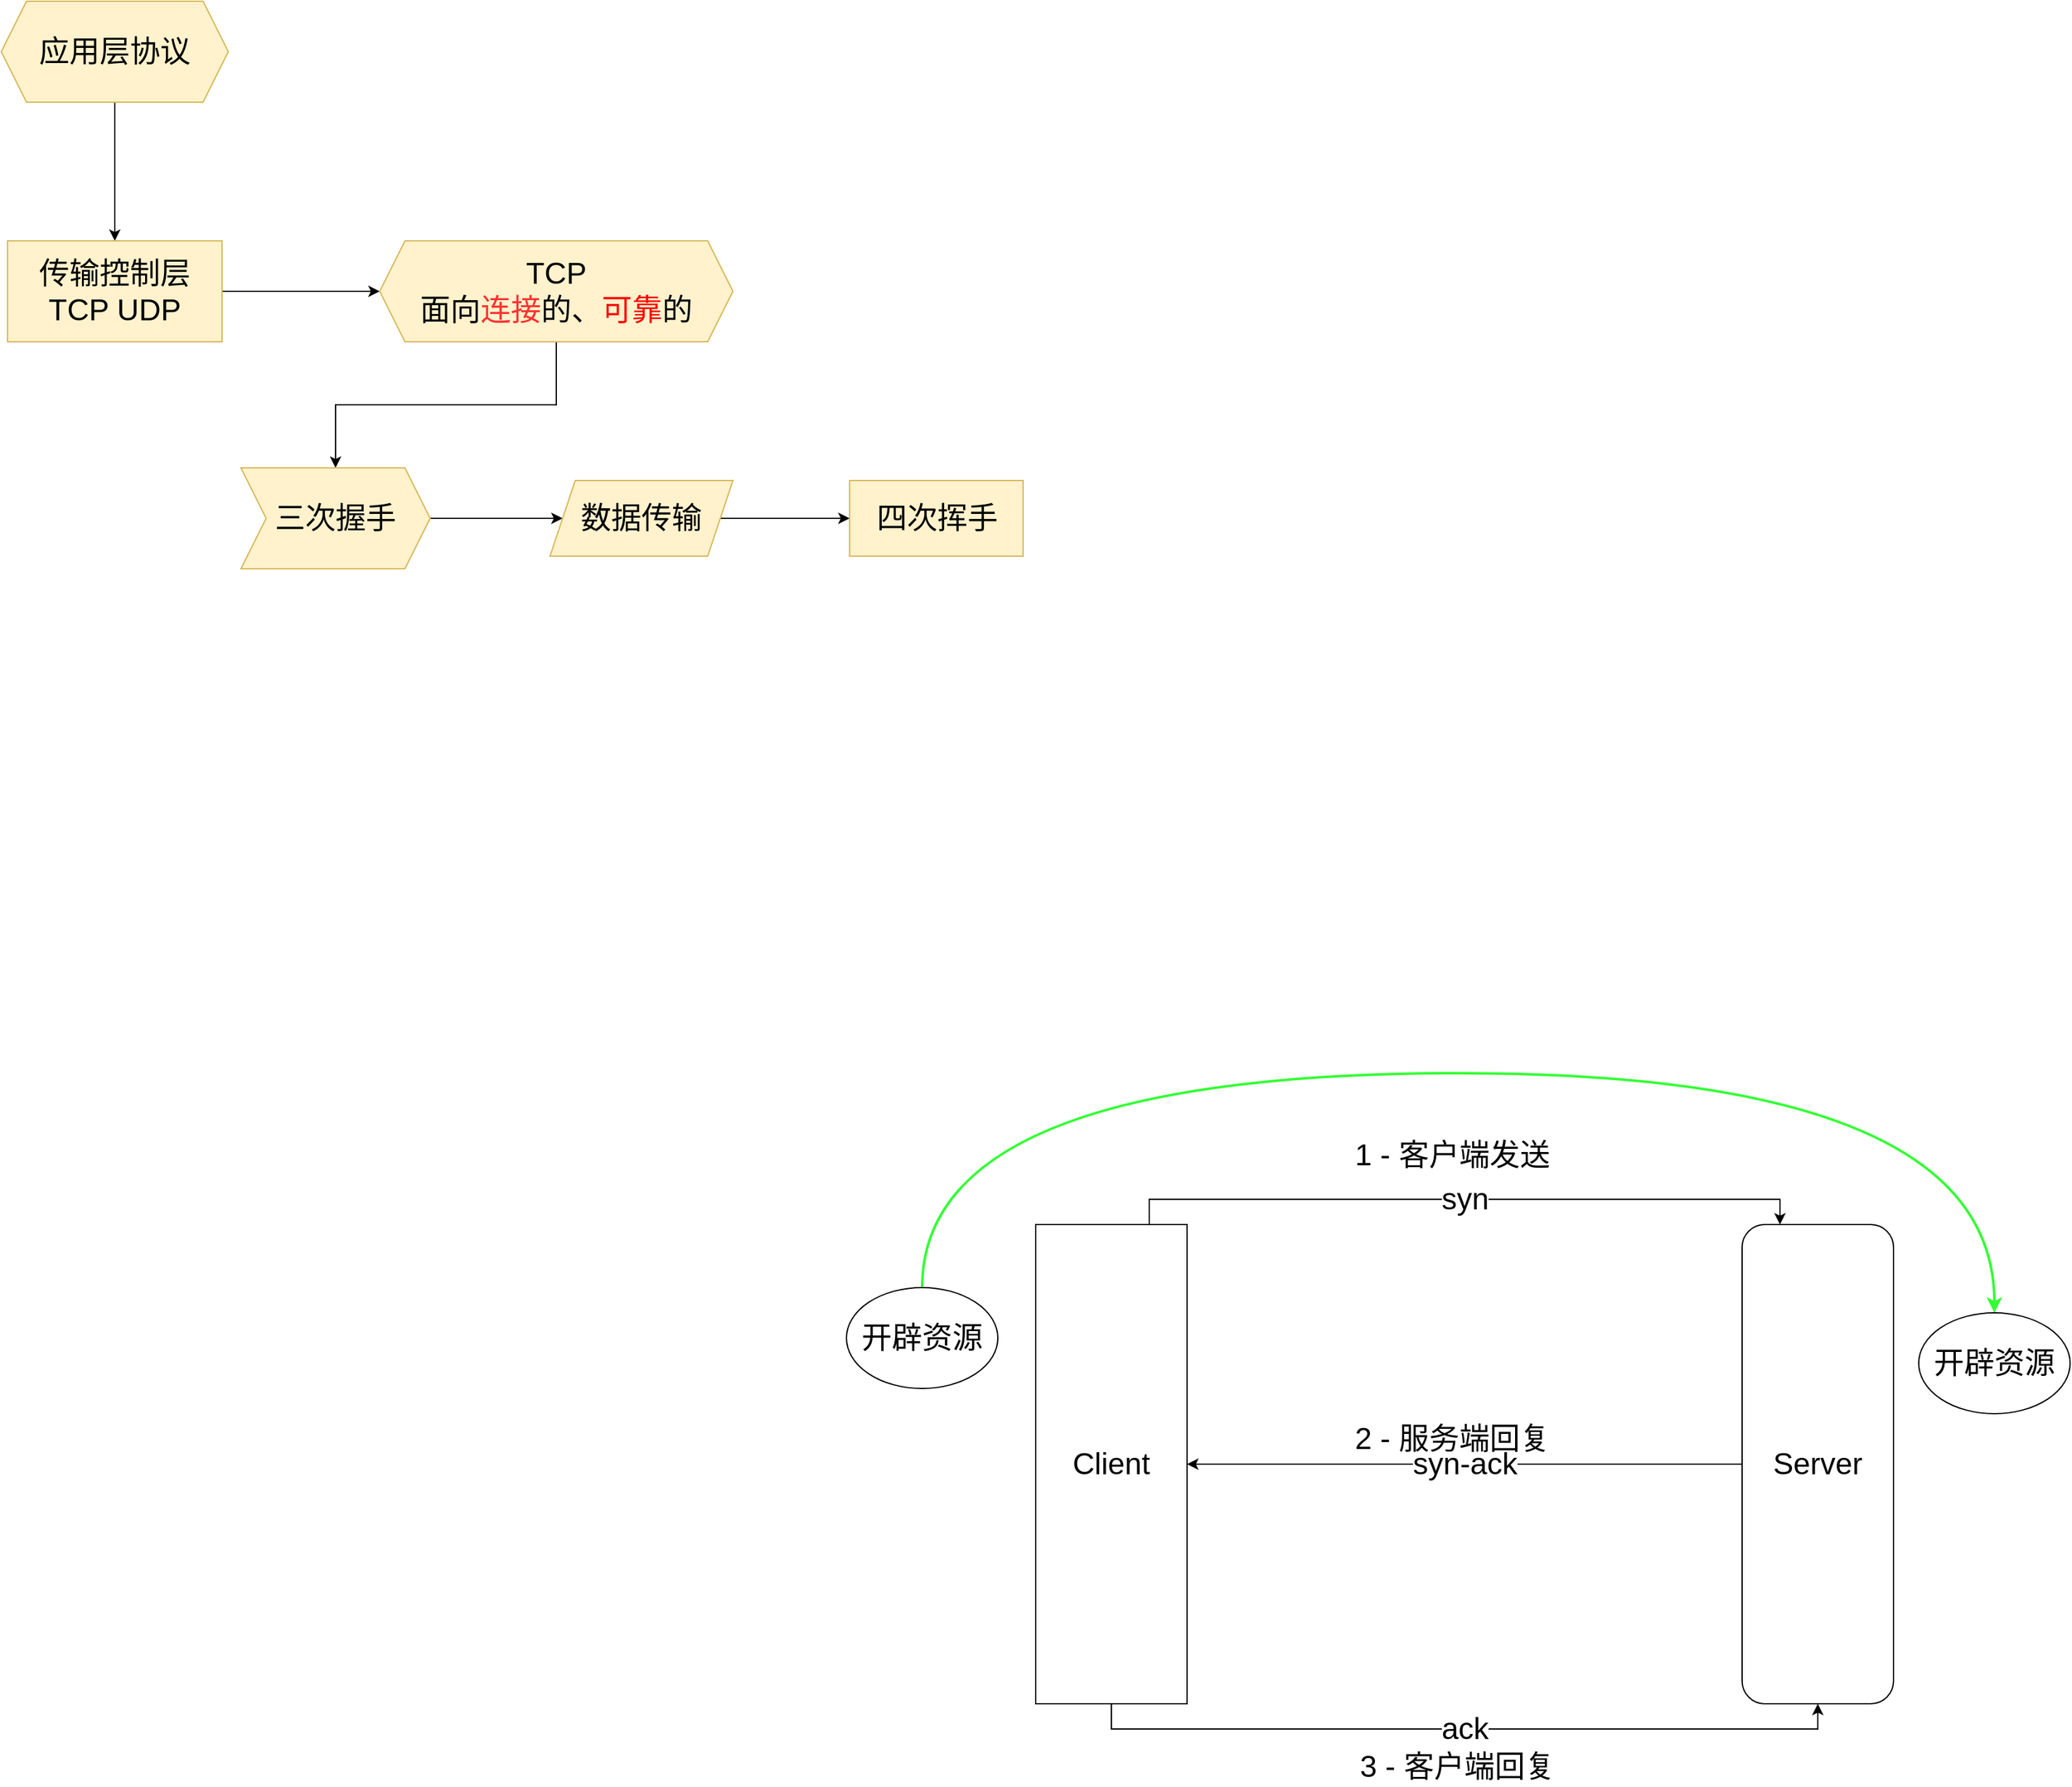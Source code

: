 <mxfile version="15.7.0" type="github">
  <diagram id="5Al7iAfqi5jG3tsOU_jC" name="第 1 页">
    <mxGraphModel dx="2013" dy="1908" grid="1" gridSize="10" guides="1" tooltips="1" connect="1" arrows="1" fold="1" page="1" pageScale="1" pageWidth="827" pageHeight="1169" math="0" shadow="0">
      <root>
        <mxCell id="0" />
        <mxCell id="1" parent="0" />
        <mxCell id="dHwk8FRFukmcRc0aKL5j-6" value="syn" style="edgeStyle=orthogonalEdgeStyle;rounded=0;orthogonalLoop=1;jettySize=auto;html=1;exitX=0.75;exitY=0;exitDx=0;exitDy=0;entryX=0.25;entryY=0;entryDx=0;entryDy=0;fontSize=24;" parent="1" source="dHwk8FRFukmcRc0aKL5j-1" target="dHwk8FRFukmcRc0aKL5j-2" edge="1">
          <mxGeometry relative="1" as="geometry" />
        </mxCell>
        <mxCell id="dHwk8FRFukmcRc0aKL5j-11" value="ack" style="edgeStyle=orthogonalEdgeStyle;rounded=0;orthogonalLoop=1;jettySize=auto;html=1;exitX=0.5;exitY=1;exitDx=0;exitDy=0;entryX=0.5;entryY=1;entryDx=0;entryDy=0;fontSize=24;" parent="1" source="dHwk8FRFukmcRc0aKL5j-1" target="dHwk8FRFukmcRc0aKL5j-2" edge="1">
          <mxGeometry relative="1" as="geometry" />
        </mxCell>
        <mxCell id="dHwk8FRFukmcRc0aKL5j-1" value="&lt;font style=&quot;font-size: 24px&quot;&gt;Client&lt;/font&gt;" style="rounded=0;whiteSpace=wrap;html=1;" parent="1" vertex="1">
          <mxGeometry x="80" y="220" width="120" height="380" as="geometry" />
        </mxCell>
        <mxCell id="dHwk8FRFukmcRc0aKL5j-8" value="syn-ack" style="edgeStyle=orthogonalEdgeStyle;rounded=0;orthogonalLoop=1;jettySize=auto;html=1;entryX=1;entryY=0.5;entryDx=0;entryDy=0;fontSize=24;" parent="1" source="dHwk8FRFukmcRc0aKL5j-2" target="dHwk8FRFukmcRc0aKL5j-1" edge="1">
          <mxGeometry relative="1" as="geometry" />
        </mxCell>
        <mxCell id="dHwk8FRFukmcRc0aKL5j-2" value="&lt;font style=&quot;font-size: 24px&quot;&gt;Server&lt;/font&gt;" style="rounded=1;whiteSpace=wrap;html=1;" parent="1" vertex="1">
          <mxGeometry x="640" y="220" width="120" height="380" as="geometry" />
        </mxCell>
        <mxCell id="dHwk8FRFukmcRc0aKL5j-7" value="1 - 客户端发送" style="text;html=1;align=center;verticalAlign=middle;resizable=0;points=[];autosize=1;strokeColor=none;fillColor=none;fontSize=24;" parent="1" vertex="1">
          <mxGeometry x="325" y="150" width="170" height="30" as="geometry" />
        </mxCell>
        <mxCell id="dHwk8FRFukmcRc0aKL5j-9" value="2 - 服务端回复" style="text;html=1;align=center;verticalAlign=middle;resizable=0;points=[];autosize=1;strokeColor=none;fillColor=none;fontSize=24;" parent="1" vertex="1">
          <mxGeometry x="325" y="375" width="170" height="30" as="geometry" />
        </mxCell>
        <mxCell id="dHwk8FRFukmcRc0aKL5j-12" value="3 - 客户端回复" style="text;html=1;align=center;verticalAlign=middle;resizable=0;points=[];autosize=1;strokeColor=none;fillColor=none;fontSize=24;" parent="1" vertex="1">
          <mxGeometry x="329" y="635" width="170" height="30" as="geometry" />
        </mxCell>
        <mxCell id="TIWXYXnFEG9rf7qkhGSx-1" style="edgeStyle=orthogonalEdgeStyle;curved=1;rounded=0;orthogonalLoop=1;jettySize=auto;html=1;exitX=0.5;exitY=0;exitDx=0;exitDy=0;entryX=0.5;entryY=0;entryDx=0;entryDy=0;strokeColor=#33FF33;strokeWidth=2;" edge="1" parent="1" source="dHwk8FRFukmcRc0aKL5j-14" target="dHwk8FRFukmcRc0aKL5j-15">
          <mxGeometry relative="1" as="geometry">
            <Array as="points">
              <mxPoint x="-10" y="100" />
              <mxPoint x="840" y="100" />
            </Array>
          </mxGeometry>
        </mxCell>
        <mxCell id="dHwk8FRFukmcRc0aKL5j-14" value="开辟资源" style="ellipse;whiteSpace=wrap;html=1;fontSize=24;" parent="1" vertex="1">
          <mxGeometry x="-70" y="270" width="120" height="80" as="geometry" />
        </mxCell>
        <mxCell id="dHwk8FRFukmcRc0aKL5j-15" value="开辟资源" style="ellipse;whiteSpace=wrap;html=1;fontSize=24;" parent="1" vertex="1">
          <mxGeometry x="780" y="290" width="120" height="80" as="geometry" />
        </mxCell>
        <mxCell id="dHwk8FRFukmcRc0aKL5j-21" value="" style="edgeStyle=orthogonalEdgeStyle;rounded=0;orthogonalLoop=1;jettySize=auto;html=1;fontSize=24;" parent="1" source="dHwk8FRFukmcRc0aKL5j-19" target="dHwk8FRFukmcRc0aKL5j-20" edge="1">
          <mxGeometry relative="1" as="geometry" />
        </mxCell>
        <mxCell id="dHwk8FRFukmcRc0aKL5j-19" value="应用层协议" style="shape=hexagon;perimeter=hexagonPerimeter2;whiteSpace=wrap;html=1;fixedSize=1;fontSize=24;fillColor=#fff2cc;strokeColor=#d6b656;" parent="1" vertex="1">
          <mxGeometry x="-740" y="-750" width="180" height="80" as="geometry" />
        </mxCell>
        <mxCell id="dHwk8FRFukmcRc0aKL5j-23" value="" style="edgeStyle=orthogonalEdgeStyle;rounded=0;orthogonalLoop=1;jettySize=auto;html=1;fontSize=24;" parent="1" source="dHwk8FRFukmcRc0aKL5j-20" target="dHwk8FRFukmcRc0aKL5j-22" edge="1">
          <mxGeometry relative="1" as="geometry" />
        </mxCell>
        <mxCell id="dHwk8FRFukmcRc0aKL5j-20" value="传输控制层&lt;br&gt;TCP UDP" style="whiteSpace=wrap;html=1;fontSize=24;strokeColor=#d6b656;fillColor=#fff2cc;" parent="1" vertex="1">
          <mxGeometry x="-735" y="-560" width="170" height="80" as="geometry" />
        </mxCell>
        <mxCell id="dHwk8FRFukmcRc0aKL5j-25" value="" style="edgeStyle=orthogonalEdgeStyle;rounded=0;orthogonalLoop=1;jettySize=auto;html=1;fontSize=24;fontColor=#FF0000;" parent="1" source="dHwk8FRFukmcRc0aKL5j-22" target="dHwk8FRFukmcRc0aKL5j-24" edge="1">
          <mxGeometry relative="1" as="geometry" />
        </mxCell>
        <mxCell id="dHwk8FRFukmcRc0aKL5j-22" value="TCP&lt;br&gt;面向&lt;font color=&quot;#ff3333&quot;&gt;连接&lt;/font&gt;的、&lt;font color=&quot;#ff0000&quot;&gt;可靠&lt;/font&gt;的" style="shape=hexagon;perimeter=hexagonPerimeter2;whiteSpace=wrap;html=1;fixedSize=1;fontSize=24;strokeColor=#d6b656;fillColor=#fff2cc;" parent="1" vertex="1">
          <mxGeometry x="-440" y="-560" width="280" height="80" as="geometry" />
        </mxCell>
        <mxCell id="dHwk8FRFukmcRc0aKL5j-27" value="" style="edgeStyle=orthogonalEdgeStyle;rounded=0;orthogonalLoop=1;jettySize=auto;html=1;fontSize=24;fontColor=#FF0000;" parent="1" source="dHwk8FRFukmcRc0aKL5j-24" target="dHwk8FRFukmcRc0aKL5j-26" edge="1">
          <mxGeometry relative="1" as="geometry" />
        </mxCell>
        <mxCell id="dHwk8FRFukmcRc0aKL5j-24" value="三次握手" style="shape=step;perimeter=stepPerimeter;whiteSpace=wrap;html=1;fixedSize=1;fontSize=24;strokeColor=#d6b656;fillColor=#fff2cc;" parent="1" vertex="1">
          <mxGeometry x="-550" y="-380" width="150" height="80" as="geometry" />
        </mxCell>
        <mxCell id="dHwk8FRFukmcRc0aKL5j-29" value="" style="edgeStyle=orthogonalEdgeStyle;rounded=0;orthogonalLoop=1;jettySize=auto;html=1;fontSize=24;fontColor=#FF0000;" parent="1" source="dHwk8FRFukmcRc0aKL5j-26" target="dHwk8FRFukmcRc0aKL5j-28" edge="1">
          <mxGeometry relative="1" as="geometry" />
        </mxCell>
        <mxCell id="dHwk8FRFukmcRc0aKL5j-26" value="数据传输" style="shape=parallelogram;perimeter=parallelogramPerimeter;whiteSpace=wrap;html=1;fixedSize=1;fontSize=24;strokeColor=#d6b656;fillColor=#fff2cc;" parent="1" vertex="1">
          <mxGeometry x="-305" y="-370" width="145" height="60" as="geometry" />
        </mxCell>
        <mxCell id="dHwk8FRFukmcRc0aKL5j-28" value="四次挥手" style="whiteSpace=wrap;html=1;fontSize=24;strokeColor=#d6b656;fillColor=#fff2cc;" parent="1" vertex="1">
          <mxGeometry x="-67.5" y="-370" width="137.5" height="60" as="geometry" />
        </mxCell>
      </root>
    </mxGraphModel>
  </diagram>
</mxfile>
